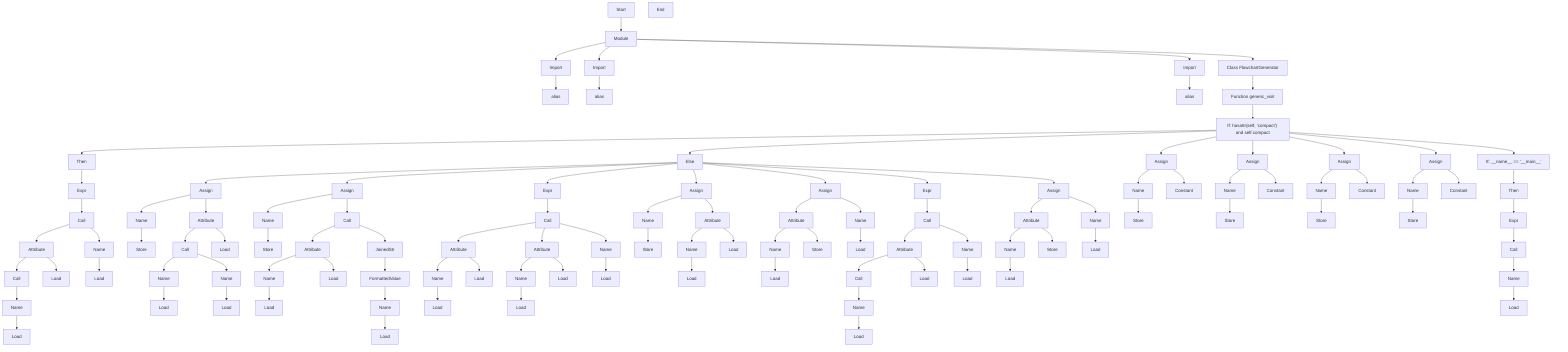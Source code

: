 flowchart TD
Start["Start"]
node1["Module"]
Start --> node1
node2["Import"]
node1 --> node2
node3["alias"]
node2 --> node3
node4["Import"]
node1 --> node4
node5["alias"]
node4 --> node5
node6["Import"]
node1 --> node6
node7["alias"]
node6 --> node7
node8["Class FlowchartGenerator"]
node1 --> node8
node9["Function generic_visit"]
node8 --> node9
node10["If: hasattr(self, 'compact') and self.compact"]
node9 --> node10
node11["Then"]
node10 --> node11
node12["Expr"]
node11 --> node12
node13["Call"]
node12 --> node13
node14["Attribute"]
node13 --> node14
node15["Call"]
node14 --> node15
node16["Name"]
node15 --> node16
node17["Load"]
node16 --> node17
node18["Load"]
node14 --> node18
node19["Name"]
node13 --> node19
node20["Load"]
node19 --> node20
node21["Else"]
node10 --> node21
node22["Assign"]
node21 --> node22
node23["Name"]
node22 --> node23
node24["Store"]
node23 --> node24
node25["Attribute"]
node22 --> node25
node26["Call"]
node25 --> node26
node27["Name"]
node26 --> node27
node28["Load"]
node27 --> node28
node29["Name"]
node26 --> node29
node30["Load"]
node29 --> node30
node31["Load"]
node25 --> node31
node32["Assign"]
node21 --> node32
node33["Name"]
node32 --> node33
node34["Store"]
node33 --> node34
node35["Call"]
node32 --> node35
node36["Attribute"]
node35 --> node36
node37["Name"]
node36 --> node37
node38["Load"]
node37 --> node38
node39["Load"]
node36 --> node39
node40["JoinedStr"]
node35 --> node40
node41["FormattedValue"]
node40 --> node41
node42["Name"]
node41 --> node42
node43["Load"]
node42 --> node43
node44["Expr"]
node21 --> node44
node45["Call"]
node44 --> node45
node46["Attribute"]
node45 --> node46
node47["Name"]
node46 --> node47
node48["Load"]
node47 --> node48
node49["Load"]
node46 --> node49
node50["Attribute"]
node45 --> node50
node51["Name"]
node50 --> node51
node52["Load"]
node51 --> node52
node53["Load"]
node50 --> node53
node54["Name"]
node45 --> node54
node55["Load"]
node54 --> node55
node56["Assign"]
node21 --> node56
node57["Name"]
node56 --> node57
node58["Store"]
node57 --> node58
node59["Attribute"]
node56 --> node59
node60["Name"]
node59 --> node60
node61["Load"]
node60 --> node61
node62["Load"]
node59 --> node62
node63["Assign"]
node21 --> node63
node64["Attribute"]
node63 --> node64
node65["Name"]
node64 --> node65
node66["Load"]
node65 --> node66
node67["Store"]
node64 --> node67
node68["Name"]
node63 --> node68
node69["Load"]
node68 --> node69
node70["Expr"]
node21 --> node70
node71["Call"]
node70 --> node71
node72["Attribute"]
node71 --> node72
node73["Call"]
node72 --> node73
node74["Name"]
node73 --> node74
node75["Load"]
node74 --> node75
node76["Load"]
node72 --> node76
node77["Name"]
node71 --> node77
node78["Load"]
node77 --> node78
node79["Assign"]
node21 --> node79
node80["Attribute"]
node79 --> node80
node81["Name"]
node80 --> node81
node82["Load"]
node81 --> node82
node83["Store"]
node80 --> node83
node84["Name"]
node79 --> node84
node85["Load"]
node84 --> node85
node86["Assign"]
node10 --> node86
node87["Name"]
node86 --> node87
node88["Store"]
node87 --> node88
node89["Constant"]
node86 --> node89
node90["Assign"]
node10 --> node90
node91["Name"]
node90 --> node91
node92["Store"]
node91 --> node92
node93["Constant"]
node90 --> node93
node94["Assign"]
node10 --> node94
node95["Name"]
node94 --> node95
node96["Store"]
node95 --> node96
node97["Constant"]
node94 --> node97
node98["Assign"]
node10 --> node98
node99["Name"]
node98 --> node99
node100["Store"]
node99 --> node100
node101["Constant"]
node98 --> node101
node102["If: __name__ == '__main__'"]
node10 --> node102
node103["Then"]
node102 --> node103
node104["Expr"]
node103 --> node104
node105["Call"]
node104 --> node105
node106["Name"]
node105 --> node106
node107["Load"]
node106 --> node107
End["End"]